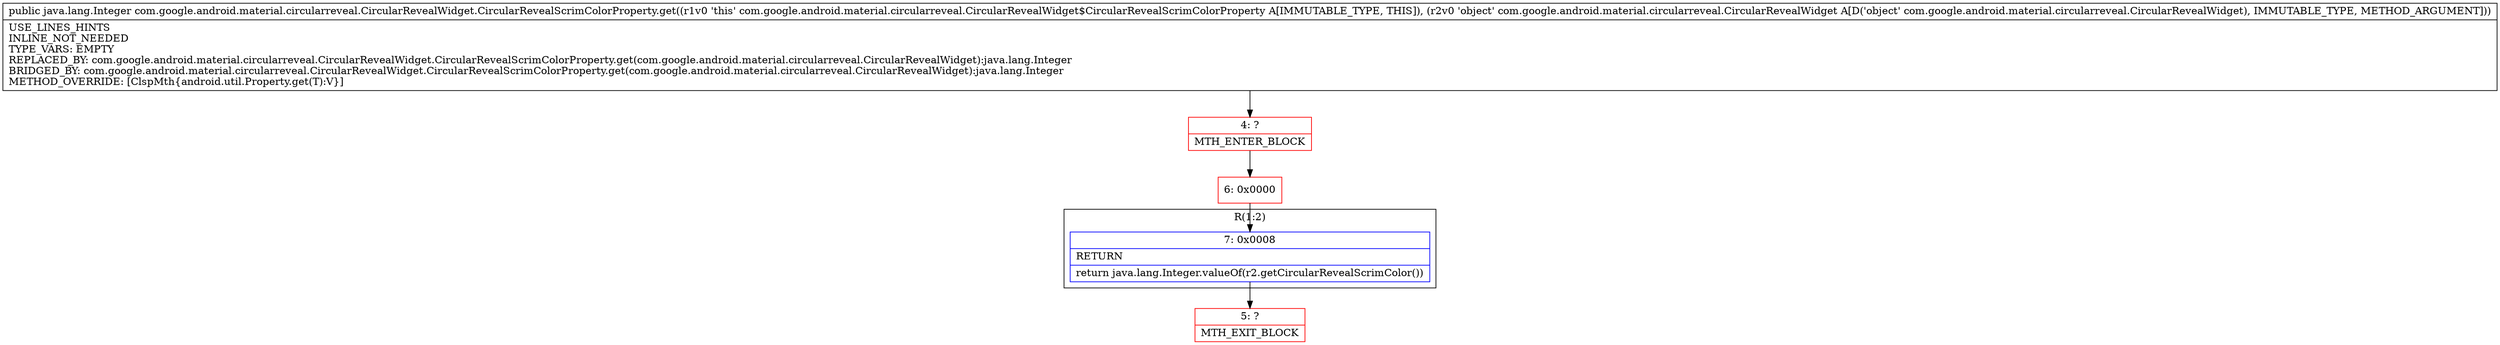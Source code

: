 digraph "CFG forcom.google.android.material.circularreveal.CircularRevealWidget.CircularRevealScrimColorProperty.get(Lcom\/google\/android\/material\/circularreveal\/CircularRevealWidget;)Ljava\/lang\/Integer;" {
subgraph cluster_Region_259975224 {
label = "R(1:2)";
node [shape=record,color=blue];
Node_7 [shape=record,label="{7\:\ 0x0008|RETURN\l|return java.lang.Integer.valueOf(r2.getCircularRevealScrimColor())\l}"];
}
Node_4 [shape=record,color=red,label="{4\:\ ?|MTH_ENTER_BLOCK\l}"];
Node_6 [shape=record,color=red,label="{6\:\ 0x0000}"];
Node_5 [shape=record,color=red,label="{5\:\ ?|MTH_EXIT_BLOCK\l}"];
MethodNode[shape=record,label="{public java.lang.Integer com.google.android.material.circularreveal.CircularRevealWidget.CircularRevealScrimColorProperty.get((r1v0 'this' com.google.android.material.circularreveal.CircularRevealWidget$CircularRevealScrimColorProperty A[IMMUTABLE_TYPE, THIS]), (r2v0 'object' com.google.android.material.circularreveal.CircularRevealWidget A[D('object' com.google.android.material.circularreveal.CircularRevealWidget), IMMUTABLE_TYPE, METHOD_ARGUMENT]))  | USE_LINES_HINTS\lINLINE_NOT_NEEDED\lTYPE_VARS: EMPTY\lREPLACED_BY: com.google.android.material.circularreveal.CircularRevealWidget.CircularRevealScrimColorProperty.get(com.google.android.material.circularreveal.CircularRevealWidget):java.lang.Integer\lBRIDGED_BY: com.google.android.material.circularreveal.CircularRevealWidget.CircularRevealScrimColorProperty.get(com.google.android.material.circularreveal.CircularRevealWidget):java.lang.Integer\lMETHOD_OVERRIDE: [ClspMth\{android.util.Property.get(T):V\}]\l}"];
MethodNode -> Node_4;Node_7 -> Node_5;
Node_4 -> Node_6;
Node_6 -> Node_7;
}

